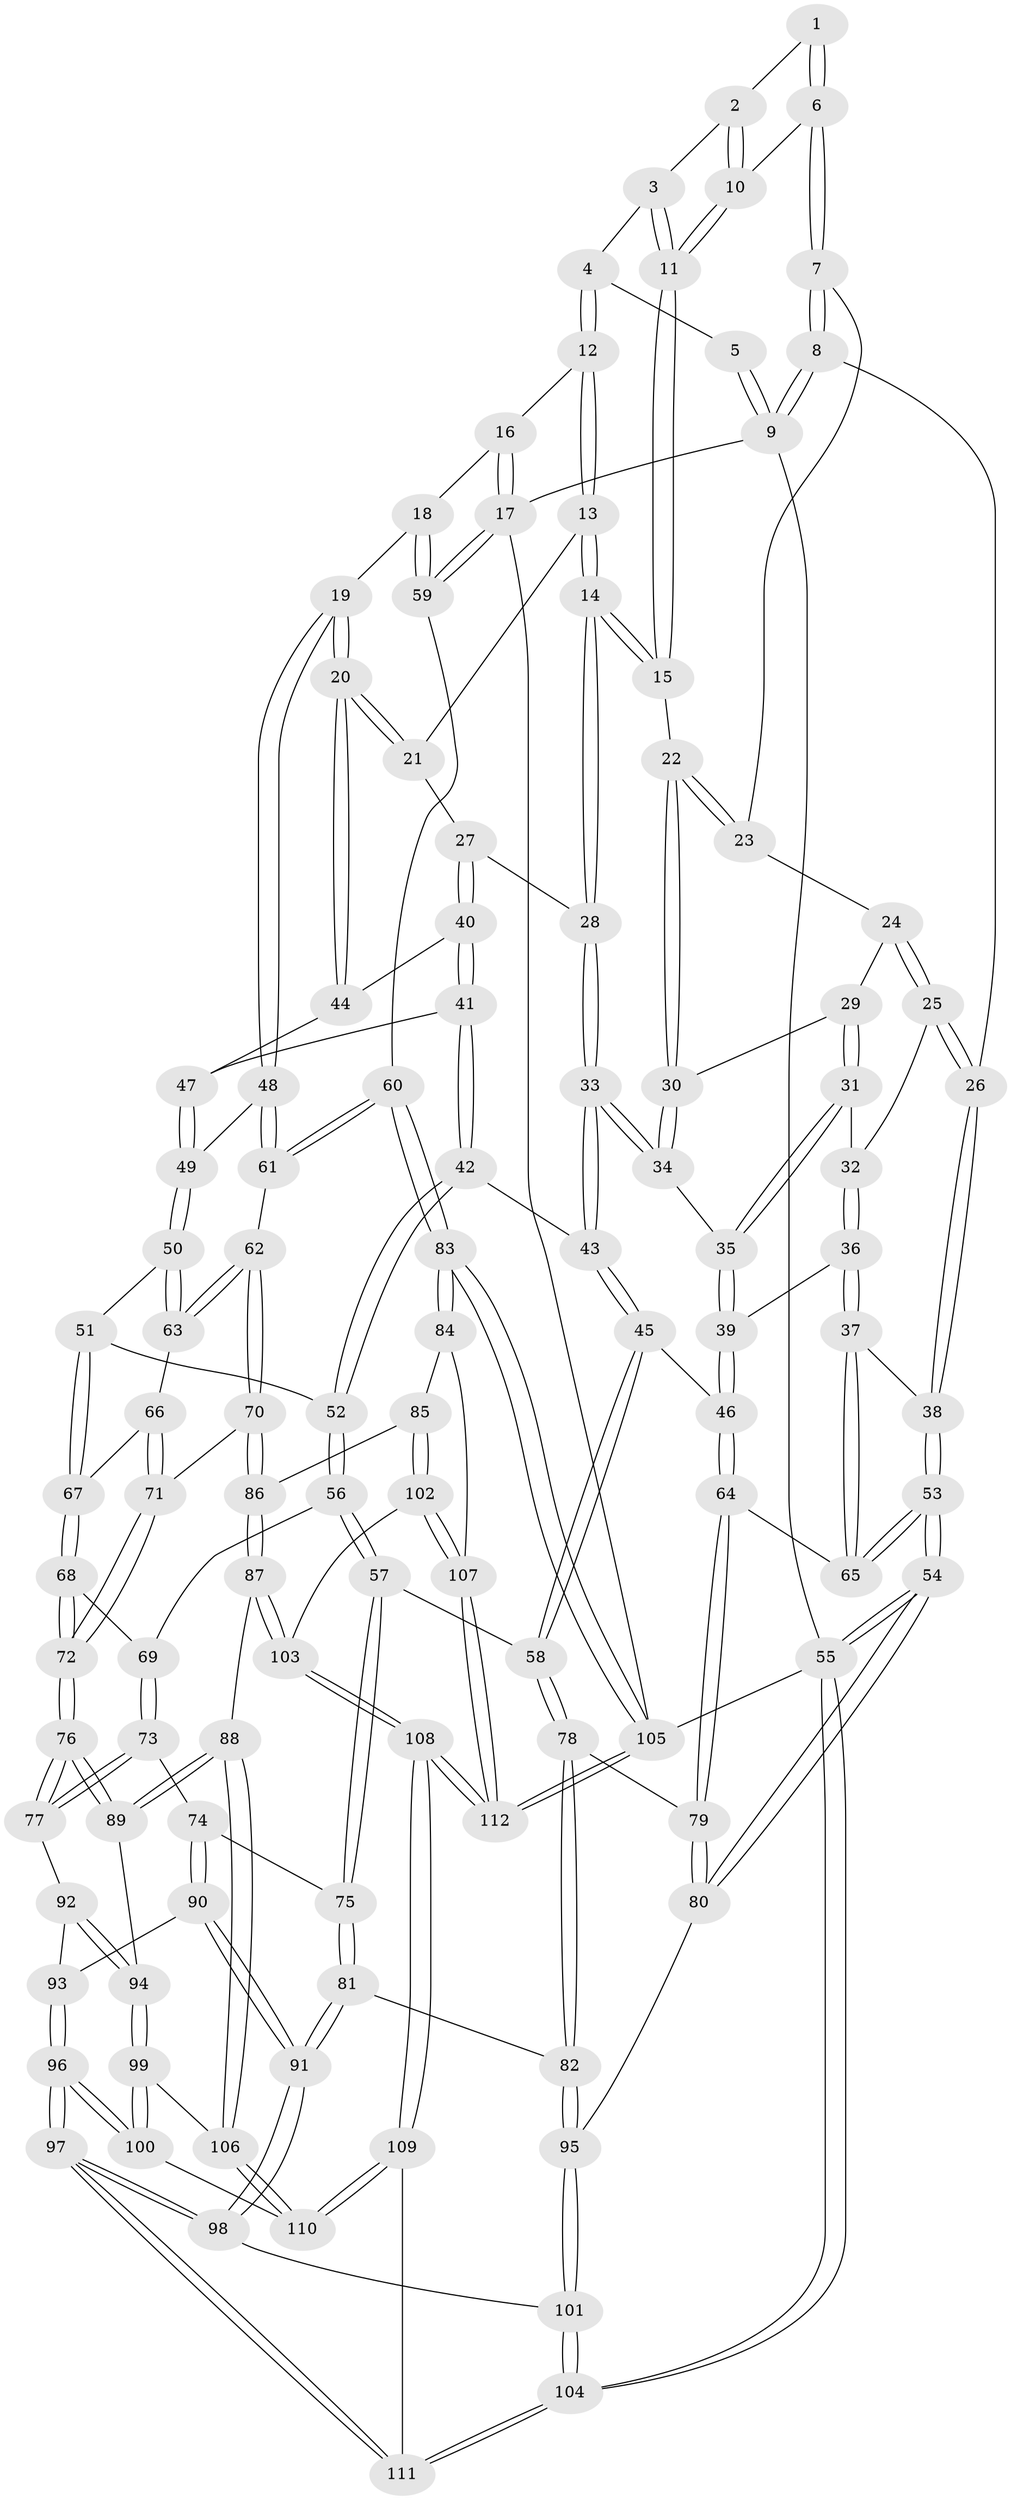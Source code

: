 // Generated by graph-tools (version 1.1) at 2025/38/03/09/25 02:38:44]
// undirected, 112 vertices, 277 edges
graph export_dot {
graph [start="1"]
  node [color=gray90,style=filled];
  1 [pos="+0.34917063150614425+0"];
  2 [pos="+0.3587548617615213+0.02387575737124759"];
  3 [pos="+0.46938182869258105+0"];
  4 [pos="+0.5626098671955598+0"];
  5 [pos="+0.32706631888824683+0"];
  6 [pos="+0.3029130955326877+0.06430665220340463"];
  7 [pos="+0.15737348844296845+0.012889197272547625"];
  8 [pos="+0+0"];
  9 [pos="+0+0"];
  10 [pos="+0.34496051466984895+0.08246602938120766"];
  11 [pos="+0.4000897260209027+0.13755653868109288"];
  12 [pos="+0.6517379978611461+0"];
  13 [pos="+0.6758075166241346+0"];
  14 [pos="+0.5136546368160212+0.2191213741727169"];
  15 [pos="+0.40496999370619785+0.1573135180267725"];
  16 [pos="+0.7539609742451111+0"];
  17 [pos="+1+0"];
  18 [pos="+1+0.27203312411903996"];
  19 [pos="+0.9237333793843321+0.2756938082477321"];
  20 [pos="+0.9143345128976117+0.2728228903627003"];
  21 [pos="+0.7483788243765087+0.0778237365690088"];
  22 [pos="+0.3075983837911682+0.21354026222821415"];
  23 [pos="+0.2151198986284616+0.09917879784934999"];
  24 [pos="+0.21635808054499653+0.2114541509529013"];
  25 [pos="+0.04539334830727032+0.19499962908527585"];
  26 [pos="+0+0"];
  27 [pos="+0.5786630698895916+0.30256364081117054"];
  28 [pos="+0.5146396576835149+0.2222481674375453"];
  29 [pos="+0.2571102174150938+0.22324438754243525"];
  30 [pos="+0.2965613416282469+0.23023564720790124"];
  31 [pos="+0.13902662526173393+0.2872818856497067"];
  32 [pos="+0.0759964425063059+0.23544348861587142"];
  33 [pos="+0.3342031118207523+0.3873865686682935"];
  34 [pos="+0.2844376156935208+0.33460196876288467"];
  35 [pos="+0.19470910265612593+0.3414368660458516"];
  36 [pos="+0.08573557357399976+0.46998768434269717"];
  37 [pos="+0.03532215281128004+0.49109203798148293"];
  38 [pos="+0+0.4680164801286373"];
  39 [pos="+0.1212225997998447+0.4650579583485803"];
  40 [pos="+0.5902538914540223+0.31829252294465943"];
  41 [pos="+0.5556355394410614+0.42151350791263226"];
  42 [pos="+0.5476520462800887+0.43368556803060687"];
  43 [pos="+0.3347282319317491+0.3891492519248252"];
  44 [pos="+0.7848196449241469+0.30719813122782286"];
  45 [pos="+0.2990433712873542+0.5591747964653591"];
  46 [pos="+0.2936950055185863+0.5586048446903775"];
  47 [pos="+0.697137236276581+0.4731309077698854"];
  48 [pos="+0.8247895072118056+0.48404083106073975"];
  49 [pos="+0.7144754619395977+0.5201292281728394"];
  50 [pos="+0.7057981951733784+0.5364790530235101"];
  51 [pos="+0.6377146159039369+0.5577041306238121"];
  52 [pos="+0.5377120279703932+0.5181935885030504"];
  53 [pos="+0+0.9740598495751532"];
  54 [pos="+0+1"];
  55 [pos="+0+1"];
  56 [pos="+0.5080738119566133+0.5537433785065395"];
  57 [pos="+0.4232831635663241+0.61213813367819"];
  58 [pos="+0.3326968964447503+0.596248824548971"];
  59 [pos="+1+0.2759366884661322"];
  60 [pos="+1+0.6218160424603278"];
  61 [pos="+0.8404382880123862+0.6337154122406402"];
  62 [pos="+0.8090200668046615+0.6577223602860387"];
  63 [pos="+0.7477083649290036+0.6032499450954691"];
  64 [pos="+0.10886971855440686+0.6537195851580208"];
  65 [pos="+0.1080198731641854+0.653628464149906"];
  66 [pos="+0.657938946547638+0.6212595841735086"];
  67 [pos="+0.6534421244980665+0.6198510871750613"];
  68 [pos="+0.6307596258381567+0.6557751821811824"];
  69 [pos="+0.6015265401096531+0.6595231236978062"];
  70 [pos="+0.8089718811755425+0.6578237483160067"];
  71 [pos="+0.7354108470552159+0.6860662314180348"];
  72 [pos="+0.680950736839574+0.7283445164739158"];
  73 [pos="+0.5757987267538445+0.7038289160175124"];
  74 [pos="+0.4720430509460137+0.6995788260004638"];
  75 [pos="+0.44273121250041775+0.6530837976806483"];
  76 [pos="+0.6629856953335722+0.7682928339788299"];
  77 [pos="+0.6158675406791754+0.7561287405312058"];
  78 [pos="+0.2902986080881438+0.6994908643994951"];
  79 [pos="+0.20720839792001652+0.7626872847547053"];
  80 [pos="+0.18868608684453708+0.8154569483054802"];
  81 [pos="+0.36225790958893295+0.8053628614716573"];
  82 [pos="+0.3427763922940621+0.7952960729187111"];
  83 [pos="+1+0.7247486076824268"];
  84 [pos="+0.9705122065293695+0.8194298177814706"];
  85 [pos="+0.9101297784351254+0.814067113829008"];
  86 [pos="+0.8273842354193807+0.7615903205066977"];
  87 [pos="+0.7282039422561739+0.8501224338154341"];
  88 [pos="+0.7060042027109655+0.8499182401820388"];
  89 [pos="+0.6870967334478315+0.834500383800732"];
  90 [pos="+0.48118282958270703+0.7727675630746257"];
  91 [pos="+0.375098299491756+0.8168107898099203"];
  92 [pos="+0.5420616708991969+0.7925450529942455"];
  93 [pos="+0.4822074624883222+0.7741678740132487"];
  94 [pos="+0.579256708171283+0.8667573195800625"];
  95 [pos="+0.26728879886176804+0.8529941250669378"];
  96 [pos="+0.4729881006429368+0.9611408639048118"];
  97 [pos="+0.4464419390027466+0.9926669511026363"];
  98 [pos="+0.3840960523249361+0.9008962101763929"];
  99 [pos="+0.5495175792462946+0.9076288761088188"];
  100 [pos="+0.5104136292009608+0.9409980567448172"];
  101 [pos="+0.28153397858402734+0.8756916222798472"];
  102 [pos="+0.8265679653010976+0.9029309918162993"];
  103 [pos="+0.8035323042086825+0.9100525766396116"];
  104 [pos="+0.17442163980945688+1"];
  105 [pos="+1+1"];
  106 [pos="+0.677925836636486+0.9397099751449054"];
  107 [pos="+0.9226313611947224+0.9502568344380875"];
  108 [pos="+0.7875195679526711+1"];
  109 [pos="+0.7526913853154542+1"];
  110 [pos="+0.6759718840189641+0.9748550134422675"];
  111 [pos="+0.3985423607475239+1"];
  112 [pos="+0.987192769789063+1"];
  1 -- 2;
  1 -- 6;
  1 -- 6;
  2 -- 3;
  2 -- 10;
  2 -- 10;
  3 -- 4;
  3 -- 11;
  3 -- 11;
  4 -- 5;
  4 -- 12;
  4 -- 12;
  5 -- 9;
  5 -- 9;
  6 -- 7;
  6 -- 7;
  6 -- 10;
  7 -- 8;
  7 -- 8;
  7 -- 23;
  8 -- 9;
  8 -- 9;
  8 -- 26;
  9 -- 17;
  9 -- 55;
  10 -- 11;
  10 -- 11;
  11 -- 15;
  11 -- 15;
  12 -- 13;
  12 -- 13;
  12 -- 16;
  13 -- 14;
  13 -- 14;
  13 -- 21;
  14 -- 15;
  14 -- 15;
  14 -- 28;
  14 -- 28;
  15 -- 22;
  16 -- 17;
  16 -- 17;
  16 -- 18;
  17 -- 59;
  17 -- 59;
  17 -- 105;
  18 -- 19;
  18 -- 59;
  18 -- 59;
  19 -- 20;
  19 -- 20;
  19 -- 48;
  19 -- 48;
  20 -- 21;
  20 -- 21;
  20 -- 44;
  20 -- 44;
  21 -- 27;
  22 -- 23;
  22 -- 23;
  22 -- 30;
  22 -- 30;
  23 -- 24;
  24 -- 25;
  24 -- 25;
  24 -- 29;
  25 -- 26;
  25 -- 26;
  25 -- 32;
  26 -- 38;
  26 -- 38;
  27 -- 28;
  27 -- 40;
  27 -- 40;
  28 -- 33;
  28 -- 33;
  29 -- 30;
  29 -- 31;
  29 -- 31;
  30 -- 34;
  30 -- 34;
  31 -- 32;
  31 -- 35;
  31 -- 35;
  32 -- 36;
  32 -- 36;
  33 -- 34;
  33 -- 34;
  33 -- 43;
  33 -- 43;
  34 -- 35;
  35 -- 39;
  35 -- 39;
  36 -- 37;
  36 -- 37;
  36 -- 39;
  37 -- 38;
  37 -- 65;
  37 -- 65;
  38 -- 53;
  38 -- 53;
  39 -- 46;
  39 -- 46;
  40 -- 41;
  40 -- 41;
  40 -- 44;
  41 -- 42;
  41 -- 42;
  41 -- 47;
  42 -- 43;
  42 -- 52;
  42 -- 52;
  43 -- 45;
  43 -- 45;
  44 -- 47;
  45 -- 46;
  45 -- 58;
  45 -- 58;
  46 -- 64;
  46 -- 64;
  47 -- 49;
  47 -- 49;
  48 -- 49;
  48 -- 61;
  48 -- 61;
  49 -- 50;
  49 -- 50;
  50 -- 51;
  50 -- 63;
  50 -- 63;
  51 -- 52;
  51 -- 67;
  51 -- 67;
  52 -- 56;
  52 -- 56;
  53 -- 54;
  53 -- 54;
  53 -- 65;
  53 -- 65;
  54 -- 55;
  54 -- 55;
  54 -- 80;
  54 -- 80;
  55 -- 104;
  55 -- 104;
  55 -- 105;
  56 -- 57;
  56 -- 57;
  56 -- 69;
  57 -- 58;
  57 -- 75;
  57 -- 75;
  58 -- 78;
  58 -- 78;
  59 -- 60;
  60 -- 61;
  60 -- 61;
  60 -- 83;
  60 -- 83;
  61 -- 62;
  62 -- 63;
  62 -- 63;
  62 -- 70;
  62 -- 70;
  63 -- 66;
  64 -- 65;
  64 -- 79;
  64 -- 79;
  66 -- 67;
  66 -- 71;
  66 -- 71;
  67 -- 68;
  67 -- 68;
  68 -- 69;
  68 -- 72;
  68 -- 72;
  69 -- 73;
  69 -- 73;
  70 -- 71;
  70 -- 86;
  70 -- 86;
  71 -- 72;
  71 -- 72;
  72 -- 76;
  72 -- 76;
  73 -- 74;
  73 -- 77;
  73 -- 77;
  74 -- 75;
  74 -- 90;
  74 -- 90;
  75 -- 81;
  75 -- 81;
  76 -- 77;
  76 -- 77;
  76 -- 89;
  76 -- 89;
  77 -- 92;
  78 -- 79;
  78 -- 82;
  78 -- 82;
  79 -- 80;
  79 -- 80;
  80 -- 95;
  81 -- 82;
  81 -- 91;
  81 -- 91;
  82 -- 95;
  82 -- 95;
  83 -- 84;
  83 -- 84;
  83 -- 105;
  83 -- 105;
  84 -- 85;
  84 -- 107;
  85 -- 86;
  85 -- 102;
  85 -- 102;
  86 -- 87;
  86 -- 87;
  87 -- 88;
  87 -- 103;
  87 -- 103;
  88 -- 89;
  88 -- 89;
  88 -- 106;
  88 -- 106;
  89 -- 94;
  90 -- 91;
  90 -- 91;
  90 -- 93;
  91 -- 98;
  91 -- 98;
  92 -- 93;
  92 -- 94;
  92 -- 94;
  93 -- 96;
  93 -- 96;
  94 -- 99;
  94 -- 99;
  95 -- 101;
  95 -- 101;
  96 -- 97;
  96 -- 97;
  96 -- 100;
  96 -- 100;
  97 -- 98;
  97 -- 98;
  97 -- 111;
  97 -- 111;
  98 -- 101;
  99 -- 100;
  99 -- 100;
  99 -- 106;
  100 -- 110;
  101 -- 104;
  101 -- 104;
  102 -- 103;
  102 -- 107;
  102 -- 107;
  103 -- 108;
  103 -- 108;
  104 -- 111;
  104 -- 111;
  105 -- 112;
  105 -- 112;
  106 -- 110;
  106 -- 110;
  107 -- 112;
  107 -- 112;
  108 -- 109;
  108 -- 109;
  108 -- 112;
  108 -- 112;
  109 -- 110;
  109 -- 110;
  109 -- 111;
}

